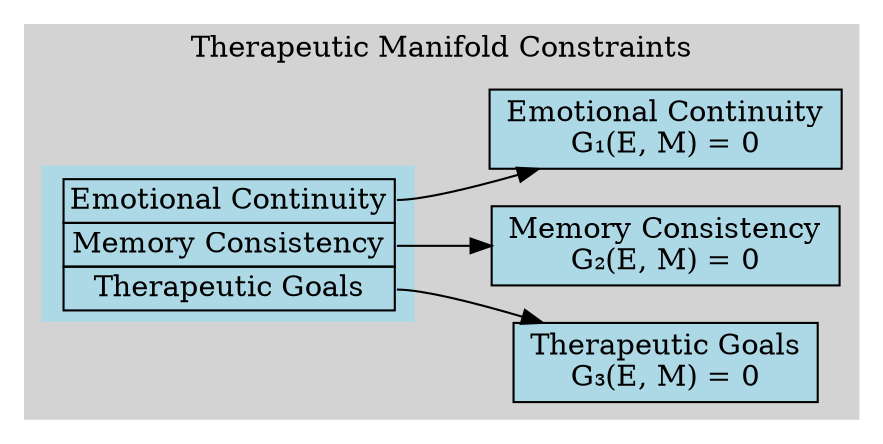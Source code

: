 digraph G {
    rankdir=LR;
    node [shape=box, style=filled, fillcolor=lightblue];
    
    subgraph cluster_0 {
        label="Therapeutic Manifold Constraints";
        style=filled;
        color=lightgrey;
        
        constraints [shape=none, label=<
            <TABLE BORDER="0" CELLBORDER="0" CELLSPACING="0">
                <TR>
                    <TD>
                        <TABLE BORDER="0" CELLBORDER="1" CELLSPACING="0">
                            <TR><TD PORT="f0">Emotional Continuity</TD></TR>
                            <TR><TD PORT="f1">Memory Consistency</TD></TR>
                            <TR><TD PORT="f2">Therapeutic Goals</TD></TR>
                        </TABLE>
                    </TD>
                </TR>
            </TABLE>
        >];
        
        continuity [label="Emotional Continuity\nG₁(E, M) = 0"];
        consistency [label="Memory Consistency\nG₂(E, M) = 0"];
        goals [label="Therapeutic Goals\nG₃(E, M) = 0"];
        
        constraints:f0 -> continuity;
        constraints:f1 -> consistency;
        constraints:f2 -> goals;
    }
}
